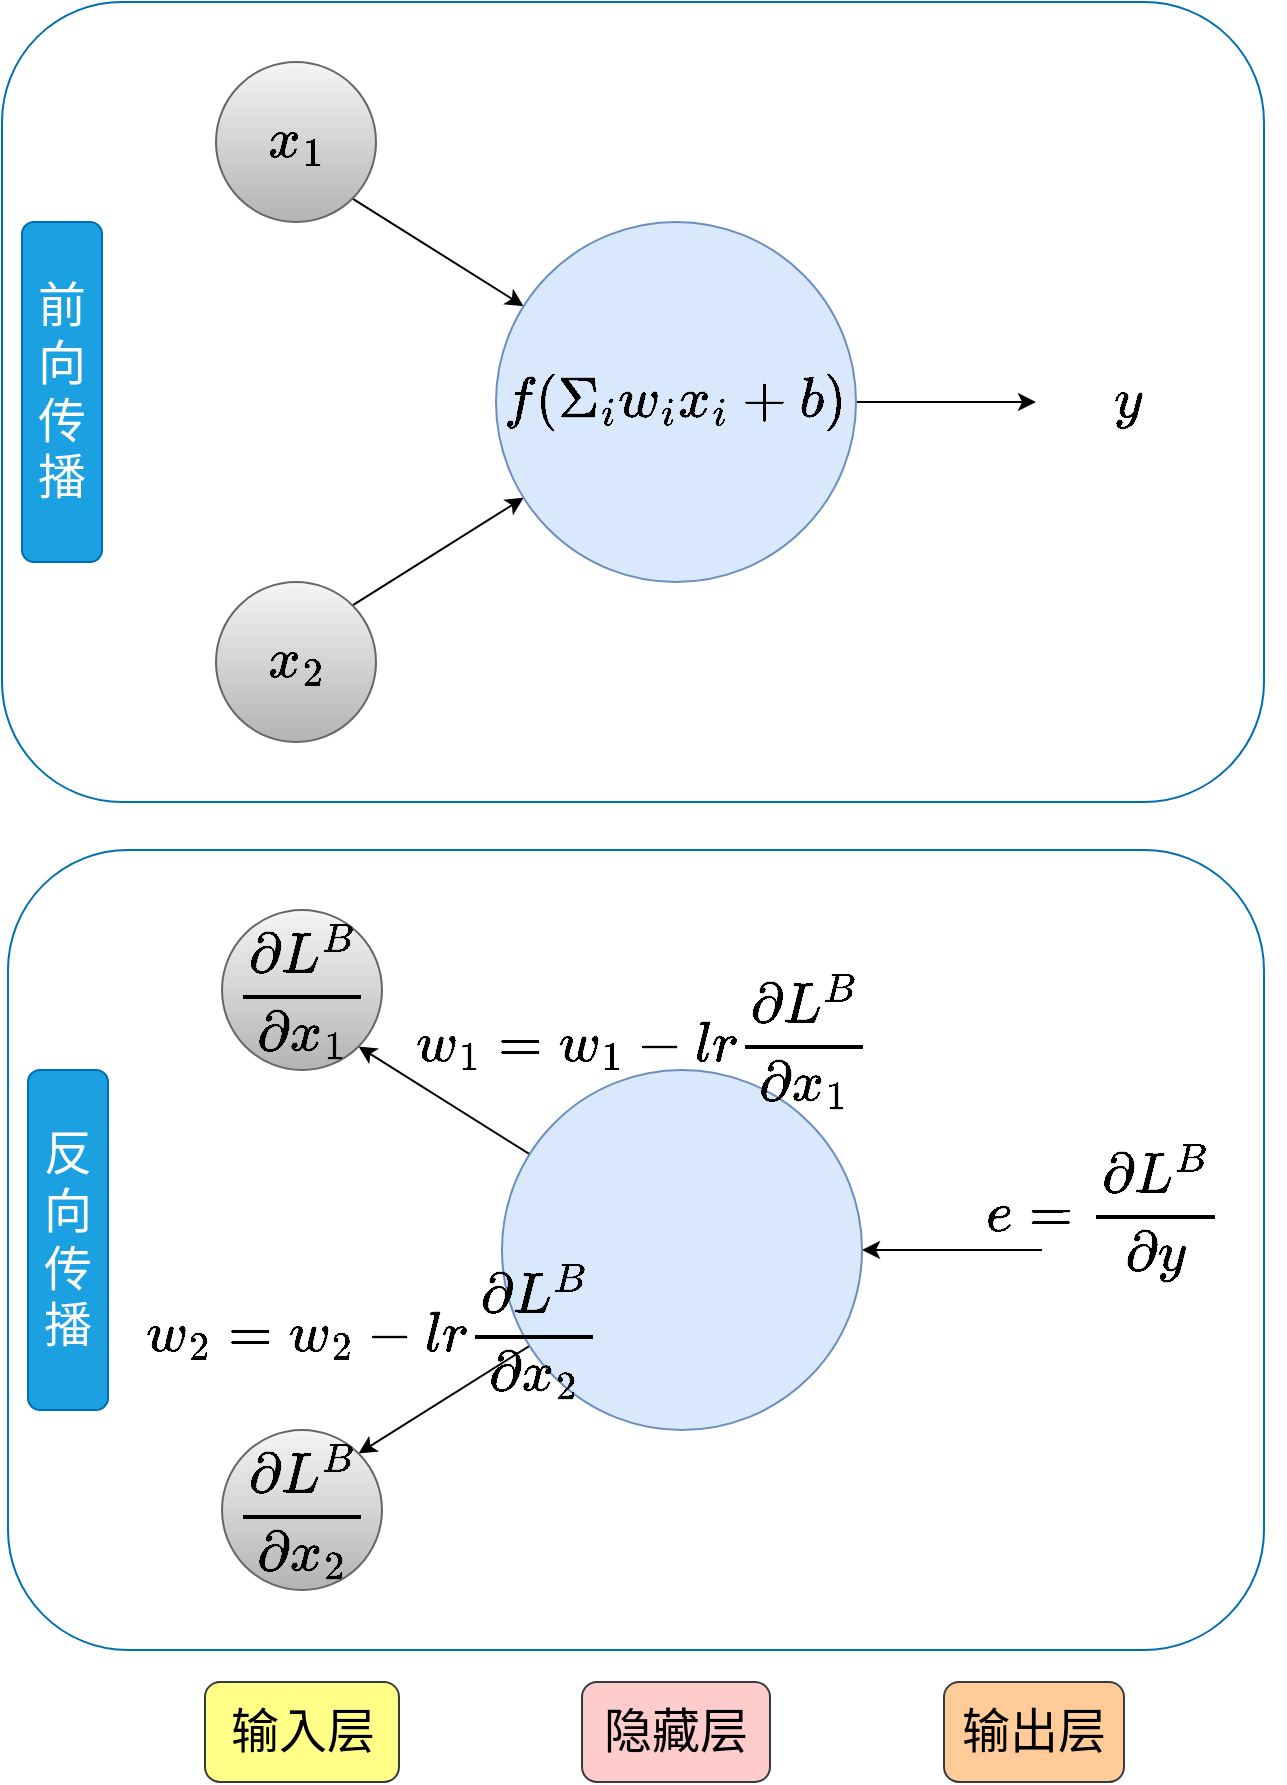 <mxfile version="21.0.2" type="github">
  <diagram name="第 1 页" id="YE78bg3gC0jm6Doc5u9h">
    <mxGraphModel dx="1440" dy="721" grid="1" gridSize="10" guides="1" tooltips="1" connect="1" arrows="1" fold="1" page="1" pageScale="1" pageWidth="827" pageHeight="1169" math="1" shadow="0">
      <root>
        <mxCell id="0" />
        <mxCell id="1" parent="0" />
        <mxCell id="egRfzebVVIe1bB4oqKLd-20" value="" style="rounded=1;whiteSpace=wrap;html=1;fillColor=none;fontColor=#ffffff;strokeColor=#006EAF;" vertex="1" parent="1">
          <mxGeometry x="152" y="624" width="628" height="400" as="geometry" />
        </mxCell>
        <mxCell id="egRfzebVVIe1bB4oqKLd-4" style="rounded=0;orthogonalLoop=1;jettySize=auto;html=1;exitX=1;exitY=1;exitDx=0;exitDy=0;" edge="1" parent="1" source="egRfzebVVIe1bB4oqKLd-1" target="egRfzebVVIe1bB4oqKLd-3">
          <mxGeometry relative="1" as="geometry" />
        </mxCell>
        <mxCell id="egRfzebVVIe1bB4oqKLd-1" value="&lt;font style=&quot;font-size: 24px;&quot;&gt;$$x_1$$&lt;/font&gt;" style="ellipse;whiteSpace=wrap;html=1;aspect=fixed;fillColor=#f5f5f5;gradientColor=#b3b3b3;strokeColor=#666666;" vertex="1" parent="1">
          <mxGeometry x="256" y="230" width="80" height="80" as="geometry" />
        </mxCell>
        <mxCell id="egRfzebVVIe1bB4oqKLd-5" style="rounded=0;orthogonalLoop=1;jettySize=auto;html=1;exitX=1;exitY=0;exitDx=0;exitDy=0;" edge="1" parent="1" source="egRfzebVVIe1bB4oqKLd-2" target="egRfzebVVIe1bB4oqKLd-3">
          <mxGeometry relative="1" as="geometry" />
        </mxCell>
        <mxCell id="egRfzebVVIe1bB4oqKLd-2" value="&lt;font style=&quot;font-size: 24px;&quot;&gt;$$x_2$$&lt;/font&gt;" style="ellipse;whiteSpace=wrap;html=1;aspect=fixed;fillColor=#f5f5f5;gradientColor=#b3b3b3;strokeColor=#666666;" vertex="1" parent="1">
          <mxGeometry x="256" y="490" width="80" height="80" as="geometry" />
        </mxCell>
        <mxCell id="egRfzebVVIe1bB4oqKLd-6" style="edgeStyle=orthogonalEdgeStyle;rounded=0;orthogonalLoop=1;jettySize=auto;html=1;exitX=1;exitY=0.5;exitDx=0;exitDy=0;" edge="1" parent="1" source="egRfzebVVIe1bB4oqKLd-3">
          <mxGeometry relative="1" as="geometry">
            <mxPoint x="666" y="400" as="targetPoint" />
          </mxGeometry>
        </mxCell>
        <mxCell id="egRfzebVVIe1bB4oqKLd-3" value="&lt;font style=&quot;font-size: 24px;&quot;&gt;$$f(\Sigma_i w_ix_i+b)$$&lt;/font&gt;" style="ellipse;whiteSpace=wrap;html=1;aspect=fixed;fillColor=#dae8fc;strokeColor=#6c8ebf;" vertex="1" parent="1">
          <mxGeometry x="396" y="310" width="180" height="180" as="geometry" />
        </mxCell>
        <mxCell id="egRfzebVVIe1bB4oqKLd-7" value="&lt;font style=&quot;font-size: 24px;&quot;&gt;$$y$$&lt;/font&gt;" style="text;html=1;strokeColor=none;fillColor=none;align=center;verticalAlign=middle;whiteSpace=wrap;rounded=0;" vertex="1" parent="1">
          <mxGeometry x="682" y="385" width="60" height="30" as="geometry" />
        </mxCell>
        <mxCell id="egRfzebVVIe1bB4oqKLd-10" value="&lt;font style=&quot;font-size: 24px;&quot;&gt;前向传播&lt;/font&gt;" style="rounded=1;whiteSpace=wrap;html=1;fillColor=#1ba1e2;fontColor=#ffffff;strokeColor=#006EAF;" vertex="1" parent="1">
          <mxGeometry x="159" y="310" width="40" height="170" as="geometry" />
        </mxCell>
        <mxCell id="egRfzebVVIe1bB4oqKLd-11" value="" style="rounded=1;whiteSpace=wrap;html=1;fillColor=none;fontColor=#ffffff;strokeColor=#006EAF;" vertex="1" parent="1">
          <mxGeometry x="149" y="200" width="631" height="400" as="geometry" />
        </mxCell>
        <mxCell id="egRfzebVVIe1bB4oqKLd-12" style="rounded=0;orthogonalLoop=1;jettySize=auto;html=1;exitX=1;exitY=1;exitDx=0;exitDy=0;endArrow=none;endFill=0;startArrow=classic;startFill=1;" edge="1" parent="1" source="egRfzebVVIe1bB4oqKLd-13" target="egRfzebVVIe1bB4oqKLd-17">
          <mxGeometry relative="1" as="geometry" />
        </mxCell>
        <mxCell id="egRfzebVVIe1bB4oqKLd-13" value="&lt;font style=&quot;font-size: 24px;&quot;&gt;$$\frac{\partial L^{B}}{\partial x_1}$$&lt;/font&gt;" style="ellipse;whiteSpace=wrap;html=1;aspect=fixed;fillColor=#f5f5f5;gradientColor=#b3b3b3;strokeColor=#666666;" vertex="1" parent="1">
          <mxGeometry x="259" y="654" width="80" height="80" as="geometry" />
        </mxCell>
        <mxCell id="egRfzebVVIe1bB4oqKLd-14" style="rounded=0;orthogonalLoop=1;jettySize=auto;html=1;exitX=1;exitY=0;exitDx=0;exitDy=0;endArrow=none;endFill=0;startArrow=classic;startFill=1;" edge="1" parent="1" source="egRfzebVVIe1bB4oqKLd-15" target="egRfzebVVIe1bB4oqKLd-17">
          <mxGeometry relative="1" as="geometry" />
        </mxCell>
        <mxCell id="egRfzebVVIe1bB4oqKLd-15" value="&lt;font style=&quot;font-size: 24px;&quot;&gt;$$\frac{\partial L^{B}}{\partial x_2}$$&lt;/font&gt;" style="ellipse;whiteSpace=wrap;html=1;aspect=fixed;fillColor=#f5f5f5;gradientColor=#b3b3b3;strokeColor=#666666;" vertex="1" parent="1">
          <mxGeometry x="259" y="914" width="80" height="80" as="geometry" />
        </mxCell>
        <mxCell id="egRfzebVVIe1bB4oqKLd-16" style="edgeStyle=orthogonalEdgeStyle;rounded=0;orthogonalLoop=1;jettySize=auto;html=1;exitX=1;exitY=0.5;exitDx=0;exitDy=0;startArrow=classic;startFill=1;endArrow=none;endFill=0;" edge="1" parent="1" source="egRfzebVVIe1bB4oqKLd-17">
          <mxGeometry relative="1" as="geometry">
            <mxPoint x="669" y="824" as="targetPoint" />
          </mxGeometry>
        </mxCell>
        <mxCell id="egRfzebVVIe1bB4oqKLd-17" value="" style="ellipse;whiteSpace=wrap;html=1;aspect=fixed;fillColor=#dae8fc;strokeColor=#6c8ebf;" vertex="1" parent="1">
          <mxGeometry x="399" y="734" width="180" height="180" as="geometry" />
        </mxCell>
        <mxCell id="egRfzebVVIe1bB4oqKLd-18" value="&lt;font style=&quot;font-size: 24px;&quot;&gt;$$e=\frac{\partial L^B}{\partial y}$$&lt;/font&gt;" style="text;html=1;strokeColor=none;fillColor=none;align=center;verticalAlign=middle;whiteSpace=wrap;rounded=0;" vertex="1" parent="1">
          <mxGeometry x="670" y="790" width="60" height="30" as="geometry" />
        </mxCell>
        <mxCell id="egRfzebVVIe1bB4oqKLd-19" value="&lt;span style=&quot;font-size: 24px;&quot;&gt;反向传播&lt;/span&gt;" style="rounded=1;whiteSpace=wrap;html=1;fillColor=#1ba1e2;fontColor=#ffffff;strokeColor=#006EAF;" vertex="1" parent="1">
          <mxGeometry x="162" y="734" width="40" height="170" as="geometry" />
        </mxCell>
        <mxCell id="egRfzebVVIe1bB4oqKLd-21" value="&lt;font style=&quot;font-size: 24px;&quot;&gt;$$w_1 = w_1 - lr\frac{\partial L^{B}}{\partial x_1}$$&lt;/font&gt;" style="text;html=1;strokeColor=none;fillColor=none;align=center;verticalAlign=middle;whiteSpace=wrap;rounded=0;" vertex="1" parent="1">
          <mxGeometry x="440" y="704" width="60" height="30" as="geometry" />
        </mxCell>
        <mxCell id="egRfzebVVIe1bB4oqKLd-23" value="&lt;font style=&quot;font-size: 24px;&quot;&gt;$$w_2 = w_2 - lr\frac{\partial L^{B}}{\partial x_2}$$&lt;/font&gt;" style="text;html=1;strokeColor=none;fillColor=none;align=center;verticalAlign=middle;whiteSpace=wrap;rounded=0;" vertex="1" parent="1">
          <mxGeometry x="305" y="849" width="60" height="30" as="geometry" />
        </mxCell>
        <mxCell id="egRfzebVVIe1bB4oqKLd-24" value="输入层" style="rounded=1;whiteSpace=wrap;html=1;fontSize=24;fillColor=#ffff88;strokeColor=#36393d;" vertex="1" parent="1">
          <mxGeometry x="250.5" y="1040" width="97" height="50" as="geometry" />
        </mxCell>
        <mxCell id="egRfzebVVIe1bB4oqKLd-25" value="隐藏层" style="rounded=1;whiteSpace=wrap;html=1;fontSize=24;fillColor=#ffcccc;strokeColor=#36393d;" vertex="1" parent="1">
          <mxGeometry x="439" y="1040" width="94" height="50" as="geometry" />
        </mxCell>
        <mxCell id="egRfzebVVIe1bB4oqKLd-26" value="输出层" style="rounded=1;whiteSpace=wrap;html=1;fontSize=24;fillColor=#ffcc99;strokeColor=#36393d;" vertex="1" parent="1">
          <mxGeometry x="620" y="1040" width="90" height="50" as="geometry" />
        </mxCell>
      </root>
    </mxGraphModel>
  </diagram>
</mxfile>
